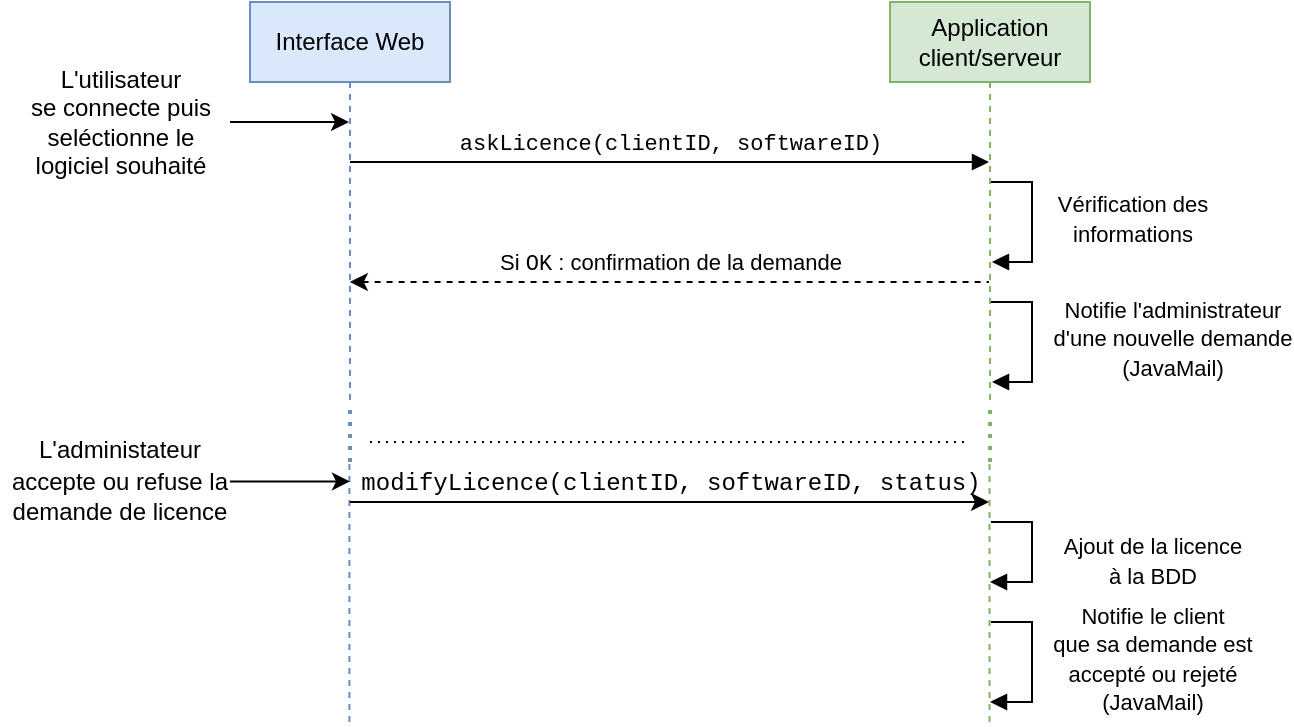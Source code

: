 <mxfile version="16.0.2"><diagram id="zqg3mD8aVBPtvlfFpJmv" name="Page-1"><mxGraphModel dx="-242" dy="529" grid="1" gridSize="10" guides="1" tooltips="1" connect="1" arrows="1" fold="1" page="1" pageScale="1" pageWidth="827" pageHeight="1169" math="0" shadow="0"><root><mxCell id="0"/><mxCell id="1" parent="0"/><mxCell id="6A-bxQkhCpq2slP2q3Ci-97" value="Interface Web" style="shape=umlLifeline;perimeter=lifelinePerimeter;whiteSpace=wrap;html=1;container=1;collapsible=0;recursiveResize=0;outlineConnect=0;fillColor=#dae8fc;strokeColor=#6c8ebf;" vertex="1" parent="1"><mxGeometry x="1145" y="420" width="100" height="200" as="geometry"/></mxCell><mxCell id="6A-bxQkhCpq2slP2q3Ci-98" value="&lt;div&gt;Application&lt;/div&gt;&lt;div&gt;client/serveur&lt;/div&gt;" style="shape=umlLifeline;perimeter=lifelinePerimeter;whiteSpace=wrap;html=1;container=1;collapsible=0;recursiveResize=0;outlineConnect=0;fillColor=#d5e8d4;strokeColor=#82b366;" vertex="1" parent="1"><mxGeometry x="1465" y="420" width="100" height="200" as="geometry"/></mxCell><mxCell id="6A-bxQkhCpq2slP2q3Ci-99" value="&lt;div&gt;&lt;font face=&quot;Helvetica&quot;&gt;Notifie l'administrateur&lt;/font&gt;&lt;/div&gt;&lt;div&gt;&lt;font face=&quot;Helvetica&quot;&gt;d'une nouvelle demande&lt;/font&gt;&lt;/div&gt;&lt;div&gt;&lt;font face=&quot;Helvetica&quot;&gt;(JavaMail)&lt;br&gt;&lt;/font&gt;&lt;/div&gt;" style="edgeStyle=orthogonalEdgeStyle;html=1;align=center;spacingLeft=2;endArrow=block;rounded=0;fontFamily=Courier New;" edge="1" parent="6A-bxQkhCpq2slP2q3Ci-98"><mxGeometry x="-0.018" y="69" relative="1" as="geometry"><mxPoint x="50.5" y="150" as="sourcePoint"/><Array as="points"><mxPoint x="71" y="150"/><mxPoint x="71" y="190"/></Array><mxPoint x="51" y="190" as="targetPoint"/><mxPoint as="offset"/></mxGeometry></mxCell><mxCell id="6A-bxQkhCpq2slP2q3Ci-100" value="&lt;div&gt;&lt;font face=&quot;Helvetica&quot;&gt;Vérification des&lt;/font&gt;&lt;/div&gt;&lt;div&gt;&lt;font face=&quot;Helvetica&quot;&gt;informations&lt;br&gt;&lt;/font&gt;&lt;/div&gt;" style="edgeStyle=orthogonalEdgeStyle;html=1;align=center;spacingLeft=2;endArrow=block;rounded=0;fontFamily=Courier New;" edge="1" parent="6A-bxQkhCpq2slP2q3Ci-98"><mxGeometry x="-0.019" y="49" relative="1" as="geometry"><mxPoint x="50.47" y="90" as="sourcePoint"/><Array as="points"><mxPoint x="71" y="90"/><mxPoint x="71" y="130"/></Array><mxPoint x="50.97" y="130" as="targetPoint"/><mxPoint as="offset"/></mxGeometry></mxCell><mxCell id="6A-bxQkhCpq2slP2q3Ci-101" value="&lt;font face=&quot;Courier New&quot;&gt;askLicence(clientID, softwareID)&lt;br&gt;&lt;/font&gt;" style="html=1;verticalAlign=bottom;endArrow=block;rounded=0;" edge="1" parent="1" source="6A-bxQkhCpq2slP2q3Ci-97" target="6A-bxQkhCpq2slP2q3Ci-98"><mxGeometry width="80" relative="1" as="geometry"><mxPoint x="1345" y="670" as="sourcePoint"/><mxPoint x="1425" y="670" as="targetPoint"/><Array as="points"><mxPoint x="1335" y="500"/></Array></mxGeometry></mxCell><mxCell id="6A-bxQkhCpq2slP2q3Ci-102" style="edgeStyle=orthogonalEdgeStyle;rounded=0;orthogonalLoop=1;jettySize=auto;html=1;" edge="1" parent="1" source="6A-bxQkhCpq2slP2q3Ci-103" target="6A-bxQkhCpq2slP2q3Ci-97"><mxGeometry relative="1" as="geometry"><Array as="points"><mxPoint x="1155" y="480"/><mxPoint x="1155" y="530"/></Array></mxGeometry></mxCell><mxCell id="6A-bxQkhCpq2slP2q3Ci-103" value="&lt;div&gt;L'utilisateur&lt;/div&gt;&lt;div&gt;se connecte puis&lt;br&gt;&lt;/div&gt;&lt;div&gt;seléctionne le&lt;/div&gt;&lt;div&gt;logiciel souhaité&lt;br&gt;&lt;/div&gt;" style="text;html=1;align=center;verticalAlign=middle;resizable=0;points=[];autosize=1;strokeColor=none;fillColor=none;fontFamily=Helvetica;" vertex="1" parent="1"><mxGeometry x="1025" y="450" width="110" height="60" as="geometry"/></mxCell><mxCell id="6A-bxQkhCpq2slP2q3Ci-104" value="Si &lt;font face=&quot;Courier New&quot;&gt;OK&lt;/font&gt; : confirmation de la demande" style="html=1;verticalAlign=bottom;endArrow=none;rounded=0;fontFamily=Helvetica;endFill=0;dashed=1;startArrow=classic;startFill=1;" edge="1" parent="1"><mxGeometry width="80" relative="1" as="geometry"><mxPoint x="1194.929" y="560" as="sourcePoint"/><mxPoint x="1514.5" y="560" as="targetPoint"/><Array as="points"><mxPoint x="1385" y="560"/><mxPoint x="1455" y="560"/></Array></mxGeometry></mxCell><mxCell id="6A-bxQkhCpq2slP2q3Ci-105" value="" style="endArrow=none;dashed=1;html=1;dashPattern=1 2;strokeWidth=2;rounded=0;fontFamily=Courier New;fillColor=#d5e8d4;strokeColor=#82b366;" edge="1" parent="1" target="6A-bxQkhCpq2slP2q3Ci-98"><mxGeometry width="50" height="50" relative="1" as="geometry"><mxPoint x="1515" y="650" as="sourcePoint"/><mxPoint x="1495" y="580" as="targetPoint"/></mxGeometry></mxCell><mxCell id="6A-bxQkhCpq2slP2q3Ci-106" value="" style="endArrow=none;dashed=1;html=1;dashPattern=1 2;strokeWidth=2;rounded=0;fontFamily=Courier New;fillColor=#dae8fc;strokeColor=#6c8ebf;jumpSize=6;" edge="1" parent="1" target="6A-bxQkhCpq2slP2q3Ci-97"><mxGeometry width="50" height="50" relative="1" as="geometry"><mxPoint x="1195" y="650" as="sourcePoint"/><mxPoint x="1524.929" y="630" as="targetPoint"/></mxGeometry></mxCell><mxCell id="6A-bxQkhCpq2slP2q3Ci-107" value="" style="endArrow=none;dashed=1;html=1;rounded=0;fontFamily=Courier New;fillColor=#d5e8d4;strokeColor=#82b366;" edge="1" parent="1"><mxGeometry width="50" height="50" relative="1" as="geometry"><mxPoint x="1514.76" y="780" as="sourcePoint"/><mxPoint x="1514.76" y="650" as="targetPoint"/></mxGeometry></mxCell><mxCell id="6A-bxQkhCpq2slP2q3Ci-108" value="" style="endArrow=none;dashed=1;html=1;rounded=0;fontFamily=Courier New;fillColor=#dae8fc;strokeColor=#6c8ebf;" edge="1" parent="1"><mxGeometry width="50" height="50" relative="1" as="geometry"><mxPoint x="1194.71" y="780" as="sourcePoint"/><mxPoint x="1194.71" y="650" as="targetPoint"/></mxGeometry></mxCell><mxCell id="6A-bxQkhCpq2slP2q3Ci-109" value="" style="endArrow=none;html=1;rounded=0;fontFamily=Courier New;jumpSize=6;startArrow=classic;startFill=1;endFill=0;" edge="1" parent="1"><mxGeometry width="50" height="50" relative="1" as="geometry"><mxPoint x="1195" y="659.71" as="sourcePoint"/><mxPoint x="1135" y="659.71" as="targetPoint"/></mxGeometry></mxCell><mxCell id="6A-bxQkhCpq2slP2q3Ci-110" value="&lt;div&gt;&lt;font face=&quot;Helvetica&quot;&gt;L'administateur&lt;/font&gt;&lt;/div&gt;&lt;div&gt;&lt;font face=&quot;Helvetica&quot;&gt;accepte ou refuse la demande de licence&lt;br&gt;&lt;/font&gt;&lt;/div&gt;" style="text;html=1;strokeColor=none;fillColor=none;align=center;verticalAlign=middle;whiteSpace=wrap;rounded=0;fontFamily=Courier New;" vertex="1" parent="1"><mxGeometry x="1020" y="640" width="120" height="40" as="geometry"/></mxCell><mxCell id="6A-bxQkhCpq2slP2q3Ci-111" value="&lt;div&gt;&lt;font face=&quot;Helvetica&quot;&gt;Notifie le client&lt;br&gt;&lt;/font&gt;&lt;/div&gt;&lt;div&gt;&lt;font face=&quot;Helvetica&quot;&gt;que sa demande est&lt;/font&gt;&lt;/div&gt;&lt;div&gt;&lt;font face=&quot;Helvetica&quot;&gt;accepté ou rejeté&lt;/font&gt;&lt;/div&gt;&lt;div&gt;&lt;font face=&quot;Helvetica&quot;&gt;(JavaMail)&lt;br&gt;&lt;/font&gt;&lt;/div&gt;" style="edgeStyle=orthogonalEdgeStyle;html=1;align=center;spacingLeft=2;endArrow=block;rounded=0;fontFamily=Courier New;" edge="1" parent="1"><mxGeometry x="-0.019" y="59" relative="1" as="geometry"><mxPoint x="1515.47" y="730" as="sourcePoint"/><Array as="points"><mxPoint x="1536" y="730"/><mxPoint x="1536" y="770"/></Array><mxPoint x="1515" y="770" as="targetPoint"/><mxPoint as="offset"/></mxGeometry></mxCell><mxCell id="6A-bxQkhCpq2slP2q3Ci-112" value="" style="endArrow=none;dashed=1;html=1;dashPattern=1 3;strokeWidth=1;rounded=0;fontFamily=Helvetica;jumpSize=6;" edge="1" parent="1"><mxGeometry width="50" height="50" relative="1" as="geometry"><mxPoint x="1205" y="640" as="sourcePoint"/><mxPoint x="1505" y="640" as="targetPoint"/></mxGeometry></mxCell><mxCell id="6A-bxQkhCpq2slP2q3Ci-113" value="&lt;div&gt;&lt;font face=&quot;Helvetica&quot;&gt;Ajout de la licence&lt;/font&gt;&lt;/div&gt;&lt;div&gt;&lt;font face=&quot;Helvetica&quot;&gt;à la BDD&lt;br&gt;&lt;/font&gt;&lt;/div&gt;" style="edgeStyle=orthogonalEdgeStyle;html=1;align=center;spacingLeft=2;endArrow=block;rounded=0;fontFamily=Courier New;" edge="1" parent="1"><mxGeometry x="0.132" y="59" relative="1" as="geometry"><mxPoint x="1515.47" y="680" as="sourcePoint"/><Array as="points"><mxPoint x="1536" y="680"/><mxPoint x="1536" y="710"/><mxPoint x="1515" y="710"/></Array><mxPoint x="1515" y="710" as="targetPoint"/><mxPoint as="offset"/></mxGeometry></mxCell><mxCell id="6A-bxQkhCpq2slP2q3Ci-114" value="" style="endArrow=classic;html=1;rounded=0;fontFamily=Helvetica;strokeWidth=1;jumpSize=6;" edge="1" parent="1"><mxGeometry width="50" height="50" relative="1" as="geometry"><mxPoint x="1194.929" y="670" as="sourcePoint"/><mxPoint x="1514.5" y="670" as="targetPoint"/></mxGeometry></mxCell><mxCell id="6A-bxQkhCpq2slP2q3Ci-115" value="&lt;font face=&quot;Courier New&quot;&gt;modifyLicence(clientID, softwareID, status)&lt;br&gt;&lt;/font&gt;" style="text;html=1;align=center;verticalAlign=middle;resizable=0;points=[];autosize=1;strokeColor=none;fillColor=none;fontFamily=Helvetica;" vertex="1" parent="1"><mxGeometry x="1190" y="650" width="330" height="20" as="geometry"/></mxCell></root></mxGraphModel></diagram></mxfile>